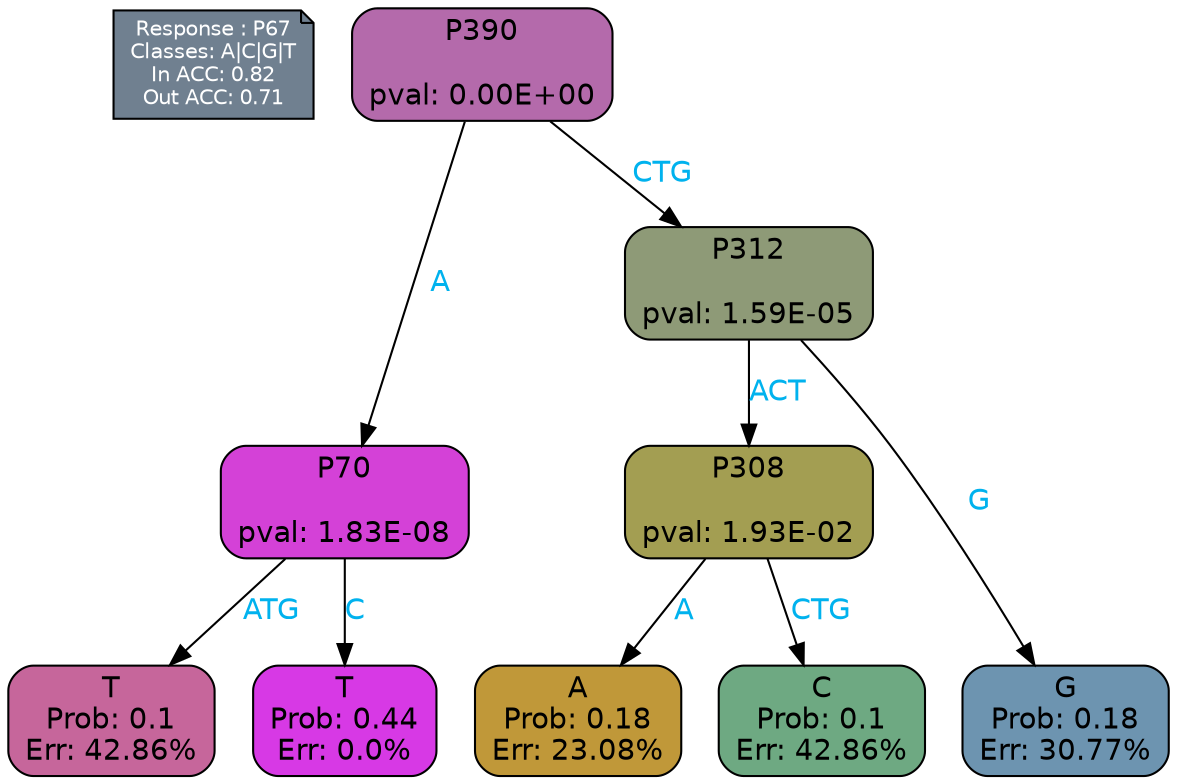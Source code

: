 digraph Tree {
node [shape=box, style="filled, rounded", color="black", fontname=helvetica] ;
graph [ranksep=equally, splines=polylines, bgcolor=transparent, dpi=600] ;
edge [fontname=helvetica] ;
LEGEND [label="Response : P67
Classes: A|C|G|T
In ACC: 0.82
Out ACC: 0.71
",shape=note,align=left,style=filled,fillcolor="slategray",fontcolor="white",fontsize=10];1 [label="P390

pval: 0.00E+00", fillcolor="#b46aab"] ;
2 [label="P70

pval: 1.83E-08", fillcolor="#d441d7"] ;
3 [label="T
Prob: 0.1
Err: 42.86%", fillcolor="#c6669b"] ;
4 [label="T
Prob: 0.44
Err: 0.0%", fillcolor="#d739e5"] ;
5 [label="P312

pval: 1.59E-05", fillcolor="#8e9a77"] ;
6 [label="P308

pval: 1.93E-02", fillcolor="#a39e52"] ;
7 [label="A
Prob: 0.18
Err: 23.08%", fillcolor="#c09839"] ;
8 [label="C
Prob: 0.1
Err: 42.86%", fillcolor="#6ea982"] ;
9 [label="G
Prob: 0.18
Err: 30.77%", fillcolor="#6d94b0"] ;
1 -> 2 [label="A",fontcolor=deepskyblue2] ;
1 -> 5 [label="CTG",fontcolor=deepskyblue2] ;
2 -> 3 [label="ATG",fontcolor=deepskyblue2] ;
2 -> 4 [label="C",fontcolor=deepskyblue2] ;
5 -> 9 [label="G",fontcolor=deepskyblue2] ;
5 -> 6 [label="ACT",fontcolor=deepskyblue2] ;
6 -> 8 [label="CTG",fontcolor=deepskyblue2] ;
6 -> 7 [label="A",fontcolor=deepskyblue2] ;
{rank = same; 3;4;7;8;9;}{rank = same; LEGEND;1;}}